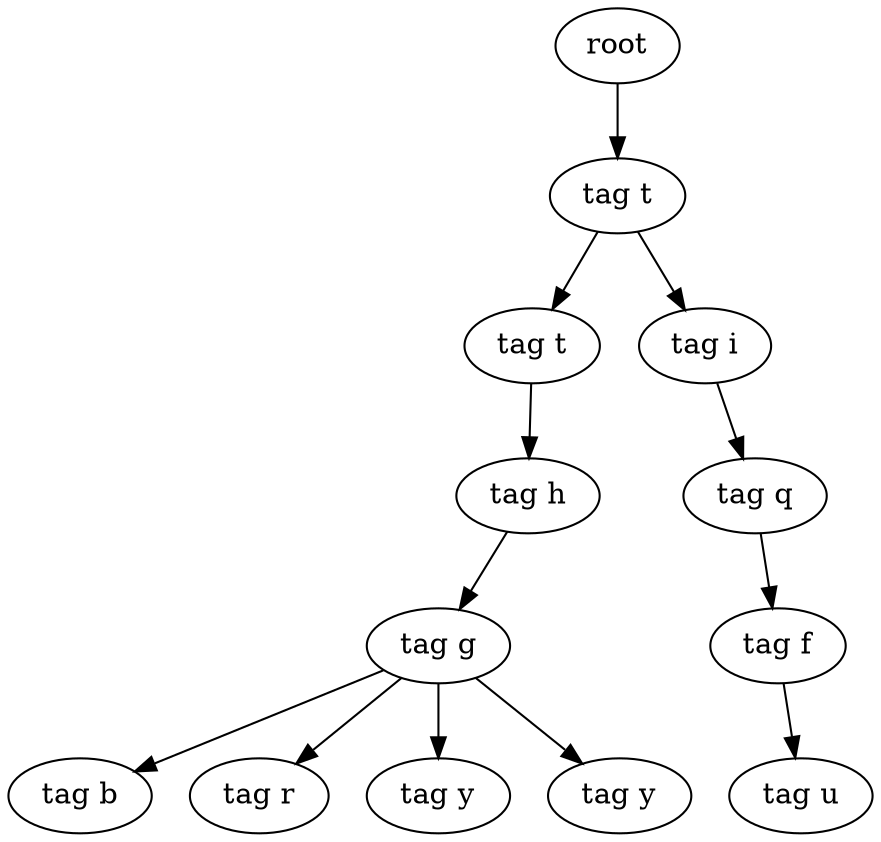 digraph Tree{
0[label="root"];
0->00
00[label="tag t"];
00->000
000[label="tag t"];
000->0000
0000[label="tag h"];
0000->00000
00000[label="tag g"];
00000->000000
000000[label="tag b"];
00000->000001
000001[label="tag r"];
00000->000002
000002[label="tag y"];
00000->000003
000003[label="tag y"];
00->001
001[label="tag i"];
001->0010
0010[label="tag q"];
0010->00100
00100[label="tag f"];
00100->001000
001000[label="tag u"];
}
